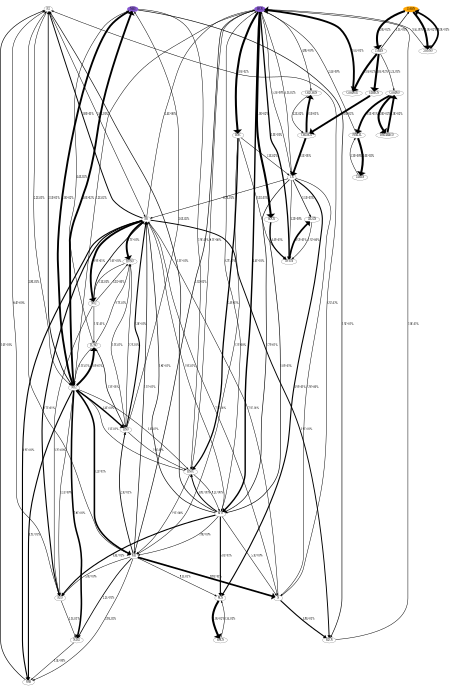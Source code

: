 digraph {
    graph [b="0,0,1558,558", rankdir=TB, center=true, splines=True, size="3,5!", dpi=400, ratio="fill"];
	NO -> N2 [label="3.8E+01%" fontcolor=black fontname=serif fontsize=16 penwidth=6]
	NO -> NNH [label="4.9E+01%" fontcolor=black fontname=serif fontsize=16 penwidth=7]
	NO -> HONO [label="9.7E+01%" fontcolor=black fontname=serif fontsize=16 penwidth=12]
	NO -> N [label="7.3E-01%" fontcolor=black fontname=serif fontsize=16 penwidth=3]
	NO -> N2O [label="4.7E+01%" fontcolor=black fontname=serif fontsize=16 penwidth=7]
	NO -> NO2 [label="9.9E+01%" fontcolor=black fontname=serif fontsize=16 penwidth=12]
	NO -> HCN [label="1.4E+00%" fontcolor=black fontname=serif fontsize=16 penwidth=3]
	NO -> NCO [label="2.9E-02%" fontcolor=black fontname=serif fontsize=16 penwidth=3]
	NO -> H2CN [label="3.9E+01%" fontcolor=black fontname=serif fontsize=16 penwidth=6]
	HONO -> HNO [label="1.5E-02%" fontcolor=black fontname=serif fontsize=16 penwidth=3]
	HONO -> NO2 [label="5.1E-01%" fontcolor=black fontname=serif fontsize=16 penwidth=3]
	NCO -> N2 [label="1.3E+01%" fontcolor=black fontname=serif fontsize=16 penwidth=4]
	NCO -> NH [label="7.8E+00%" fontcolor=black fontname=serif fontsize=16 penwidth=3]
	NCO -> N [label="5.3E+00%" fontcolor=black fontname=serif fontsize=16 penwidth=3]
	NCO -> N2O [label="4.4E+01%" fontcolor=black fontname=serif fontsize=16 penwidth=7]
	NCO -> NO [label="1.8E+01%" fontcolor=black fontname=serif fontsize=16 penwidth=4]
	NCO -> HCN [label="6.7E-02%" fontcolor=black fontname=serif fontsize=16 penwidth=3]
	NCO -> HNCO [label="3.8E+01%" fontcolor=black fontname=serif fontsize=16 penwidth=6]
	NCO -> NCN [label="5.0E+01%" fontcolor=black fontname=serif fontsize=16 penwidth=7]
	N2 -> NH2 [label="2.2E-01%" fontcolor=black fontname=serif fontsize=16 penwidth=3]
	N2 -> NO [label="1.6E-01%" fontcolor=black fontname=serif fontsize=16 penwidth=3]
	H2CN -> HCN [label="2.0E-02%" fontcolor=black fontname=serif fontsize=16 penwidth=3]
	N2O -> N2 [label="8.4E+00%" fontcolor=black fontname=serif fontsize=16 penwidth=3]
	N2O -> N2H2 [label="2.1E-01%" fontcolor=black fontname=serif fontsize=16 penwidth=3]
	NO2 -> HONO [label="3.1E+00%" fontcolor=black fontname=serif fontsize=16 penwidth=3]
	NO2 -> H2NO [label="1.3E-01%" fontcolor=black fontname=serif fontsize=16 penwidth=3]
	NO2 -> N2O [label="3.2E+00%" fontcolor=black fontname=serif fontsize=16 penwidth=3]
	NO2 -> NO [label="2.0E+01%" fontcolor=black fontname=serif fontsize=16 penwidth=5]
	NNH -> N2 [label="1.6E+01%" fontcolor=black fontname=serif fontsize=16 penwidth=4]
	NH3 -> NH2 [label="1.0E+02%" fontcolor=black fontname=serif fontsize=16 penwidth=12]
	NH3 -> HNCO [label="2.9E-01%" fontcolor=black fontname=serif fontsize=16 penwidth=3]
	NH3 -> H2CN [label="1.3E+01%" fontcolor=black fontname=serif fontsize=16 penwidth=4]
	HCN -> NH2 [label="5.2E-02%" fontcolor=black fontname=serif fontsize=16 penwidth=3]
	HCN -> NH [label="1.5E+01%" fontcolor=black fontname=serif fontsize=16 penwidth=4]
	HCN -> HNC [label="1.0E+02%" fontcolor=black fontname=serif fontsize=16 penwidth=13]
	HCN -> CN [label="5.3E+00%" fontcolor=black fontname=serif fontsize=16 penwidth=3]
	HCN -> HNCO [label="8.2E+00%" fontcolor=black fontname=serif fontsize=16 penwidth=3]
	HCN -> NCO [label="6.4E+01%" fontcolor=black fontname=serif fontsize=16 penwidth=9]
	HCN -> CH2CHCN [label="4.8E+00%" fontcolor=black fontname=serif fontsize=16 penwidth=3]
	HCN -> HOCN [label="1.0E+02%" fontcolor=black fontname=serif fontsize=16 penwidth=13]
	HCN -> CH3CN [label="5.3E+01%" fontcolor=black fontname=serif fontsize=16 penwidth=8]
	C5H5N -> C5H4N [label="1.0E+02%" fontcolor=black fontname=serif fontsize=16 penwidth=13]
	C5H5N -> C5H5NO [label="1.0E+02%" fontcolor=black fontname=serif fontsize=16 penwidth=13]
	N -> N2 [label="6.5E-02%" fontcolor=black fontname=serif fontsize=16 penwidth=3]
	N -> NO [label="7.1E-01%" fontcolor=black fontname=serif fontsize=16 penwidth=3]
	N -> H2CN [label="4.8E+01%" fontcolor=black fontname=serif fontsize=16 penwidth=7]
	HNO -> HONO [label="2.2E-01%" fontcolor=black fontname=serif fontsize=16 penwidth=3]
	HNO -> NH3 [label="2.6E-02%" fontcolor=black fontname=serif fontsize=16 penwidth=3]
	HNO -> NO [label="5.0E+01%" fontcolor=black fontname=serif fontsize=16 penwidth=7]
	HNO -> HNCO [label="2.0E-02%" fontcolor=black fontname=serif fontsize=16 penwidth=3]
	NH -> N2 [label="2.8E-01%" fontcolor=black fontname=serif fontsize=16 penwidth=3]
	NH -> N2H2 [label="2.2E+01%" fontcolor=black fontname=serif fontsize=16 penwidth=5]
	NH -> NNH [label="2.8E-02%" fontcolor=black fontname=serif fontsize=16 penwidth=3]
	NH -> HNO [label="2.3E+01%" fontcolor=black fontname=serif fontsize=16 penwidth=5]
	NH -> N [label="8.8E+01%" fontcolor=black fontname=serif fontsize=16 penwidth=11]
	NH -> N2O [label="5.0E+00%" fontcolor=black fontname=serif fontsize=16 penwidth=3]
	NH -> NO [label="1.1E+01%" fontcolor=black fontname=serif fontsize=16 penwidth=4]
	NH -> NCN [label="8.1E-01%" fontcolor=black fontname=serif fontsize=16 penwidth=3]
	HNCO -> NH2 [label="1.3E-01%" fontcolor=black fontname=serif fontsize=16 penwidth=3]
	HNCO -> NH [label="2.9E+00%" fontcolor=black fontname=serif fontsize=16 penwidth=3]
	HNCO -> NCO [label="8.2E+00%" fontcolor=black fontname=serif fontsize=16 penwidth=3]
	NCN -> HNCN [label="1.0E+02%" fontcolor=black fontname=serif fontsize=16 penwidth=13]
	NH2 -> N2 [label="2.5E+01%" fontcolor=black fontname=serif fontsize=16 penwidth=5]
	NH2 -> N2H2 [label="7.8E+01%" fontcolor=black fontname=serif fontsize=16 penwidth=10]
	NH2 -> NNH [label="4.9E+01%" fontcolor=black fontname=serif fontsize=16 penwidth=7]
	NH2 -> NH [label="7.2E+01%" fontcolor=black fontname=serif fontsize=16 penwidth=10]
	NH2 -> HNO [label="6.4E+01%" fontcolor=black fontname=serif fontsize=16 penwidth=9]
	NH2 -> H2NO [label="1.0E+02%" fontcolor=black fontname=serif fontsize=16 penwidth=12]
	NH2 -> N2O [label="1.1E+00%" fontcolor=black fontname=serif fontsize=16 penwidth=3]
	NH2 -> NH3 [label="1.0E+02%" fontcolor=black fontname=serif fontsize=16 penwidth=12]
	NH2 -> HNCO [label="3.4E-02%" fontcolor=black fontname=serif fontsize=16 penwidth=3]
	N2H2 -> NNH [label="1.3E+00%" fontcolor=black fontname=serif fontsize=16 penwidth=3]
	H2NO -> NH2 [label="1.5E-02%" fontcolor=black fontname=serif fontsize=16 penwidth=3]
	H2NO -> HNO [label="1.3E+01%" fontcolor=black fontname=serif fontsize=16 penwidth=4]
	H2NO -> HONO [label="9.7E-02%" fontcolor=black fontname=serif fontsize=16 penwidth=3]
	H2NO -> NH3 [label="4.4E-02%" fontcolor=black fontname=serif fontsize=16 penwidth=3]
	HNC -> NH [label="2.2E+00%" fontcolor=black fontname=serif fontsize=16 penwidth=3]
	HNC -> CN [label="5.1E-02%" fontcolor=black fontname=serif fontsize=16 penwidth=3]
	HNC -> HNCO [label="5.4E+01%" fontcolor=black fontname=serif fontsize=16 penwidth=8]
	HNC -> CH3CN [label="3.1E-01%" fontcolor=black fontname=serif fontsize=16 penwidth=3]
	CN -> N [label="5.9E+00%" fontcolor=black fontname=serif fontsize=16 penwidth=3]
	CN -> NO [label="8.7E-01%" fontcolor=black fontname=serif fontsize=16 penwidth=3]
	CN -> HCN [label="5.1E-02%" fontcolor=black fontname=serif fontsize=16 penwidth=3]
	CN -> NCO [label="1.7E+01%" fontcolor=black fontname=serif fontsize=16 penwidth=4]
	CN -> NCN [label="4.9E+01%" fontcolor=black fontname=serif fontsize=16 penwidth=7]
	CN -> CH3CN [label="1.2E+00%" fontcolor=black fontname=serif fontsize=16 penwidth=3]
	CN -> CH2CN [label="1.5E+01%" fontcolor=black fontname=serif fontsize=16 penwidth=4]
	CH2CHCN -> CHCHCN [label="4.2E-02%" fontcolor=black fontname=serif fontsize=16 penwidth=3]
	HOCN -> NCO [label="1.0E+01%" fontcolor=black fontname=serif fontsize=16 penwidth=4]
	HOCN -> CH3CN [label="4.4E+01%" fontcolor=black fontname=serif fontsize=16 penwidth=7]
	CH3CN -> CH2CN [label="8.5E+01%" fontcolor=black fontname=serif fontsize=16 penwidth=11]
	C5H4N -> C5H5N [label="1.1E+01%" fontcolor=black fontname=serif fontsize=16 penwidth=4]
	C5H4N -> C5H4NO [label="1.2E-01%" fontcolor=black fontname=serif fontsize=16 penwidth=3]
	C5H4N -> C5H4NO2 [label="1.0E+02%" fontcolor=black fontname=serif fontsize=16 penwidth=13]
	C5H4N -> C4H4CN [label="1.0E+02%" fontcolor=black fontname=serif fontsize=16 penwidth=13]
	C5H5NO -> HCN [label="9.5E-01%" fontcolor=black fontname=serif fontsize=16 penwidth=3]
	C5H5NO -> C5H5N [label="8.9E+01%" fontcolor=black fontname=serif fontsize=16 penwidth=11]
	HNCN -> NCN [label="7.3E-01%" fontcolor=black fontname=serif fontsize=16 penwidth=3]
	CH2CN -> CH3CN [label="1.5E+00%" fontcolor=black fontname=serif fontsize=16 penwidth=3]
	CHCHCN -> CN [label="9.5E+01%" fontcolor=black fontname=serif fontsize=16 penwidth=12]
	CHCHCN -> CH2CHCN [label="9.5E+01%" fontcolor=black fontname=serif fontsize=16 penwidth=12]
	C5H4NO -> PYRLYL [label="9.5E+01%" fontcolor=black fontname=serif fontsize=16 penwidth=12]
	C5H4NO -> BNC4H4CO [label="1.0E+02%" fontcolor=black fontname=serif fontsize=16 penwidth=13]
	C5H4NO2 -> HCN [label="9.5E+01%" fontcolor=black fontname=serif fontsize=16 penwidth=12]
	C4H4CN -> CHCHCN [label="1.0E+02%" fontcolor=black fontname=serif fontsize=16 penwidth=12]
	PYRLYL -> HCN [label="2.4E+00%" fontcolor=black fontname=serif fontsize=16 penwidth=3]
	PYRLYL -> C4H5N [label="1.0E+02%" fontcolor=black fontname=serif fontsize=16 penwidth=13]
	BNC4H4CO -> C5H4NO [label="1.0E+02%" fontcolor=black fontname=serif fontsize=16 penwidth=12]
	C4H5N -> PYRLYL [label="5.3E+00%" fontcolor=black fontname=serif fontsize=16 penwidth=3]
	NO [fontname=serif fontsize=16]
	HONO [fontname=serif fontsize=16]
	NCO [fontname=serif fontsize=16]
	N2 [fontname=serif fontsize=16]
	H2CN [fontname=serif fontsize=16]
	N2O [fontname=serif fontsize=16]
	NO2 [fontname=serif fontsize=16]
	NNH [fontname=serif fontsize=16]
	NH3 [fontname=serif fontsize=16]
	HCN [fontname=serif fontsize=16]
	C5H5N [fontname=serif fontsize=16]
	N [fontname=serif fontsize=16]
	HNO [fontname=serif fontsize=16]
	NH [fontname=serif fontsize=16]
	HNCO [fontname=serif fontsize=16]
	NCN [fontname=serif fontsize=16]
	NH2 [fontname=serif fontsize=16]
	N2H2 [fontname=serif fontsize=16]
	H2NO [fontname=serif fontsize=16]
	HNC [fontname=serif fontsize=16]
	CN [fontname=serif fontsize=16]
	CH2CHCN [fontname=serif fontsize=16]
	HOCN [fontname=serif fontsize=16]
	CH3CN [fontname=serif fontsize=16]
	C5H4N [fontname=serif fontsize=16]
	C5H5NO [fontname=serif fontsize=16]
	HNCN [fontname=serif fontsize=16]
	CH2CN [fontname=serif fontsize=16]
	CHCHCN [fontname=serif fontsize=16]
	C5H4NO [fontname=serif fontsize=16]
	C5H4NO2 [fontname=serif fontsize=16]
	C4H4CN [fontname=serif fontsize=16]
	PYRLYL [fontname=serif fontsize=16]
	BNC4H4CO [fontname=serif fontsize=16]
	C4H5N [fontname=serif fontsize=16]
	HCN [color="#500dbab1" fillcolor="#500dbab1" style=filled]
	NH3 [color="#500dbab1" fillcolor="#500dbab1" style=filled]
	C5H5N [color=orange fillcolor=orange style=filled]

    {rank="source"; C5H5N,NH3,HCN,N2}
}